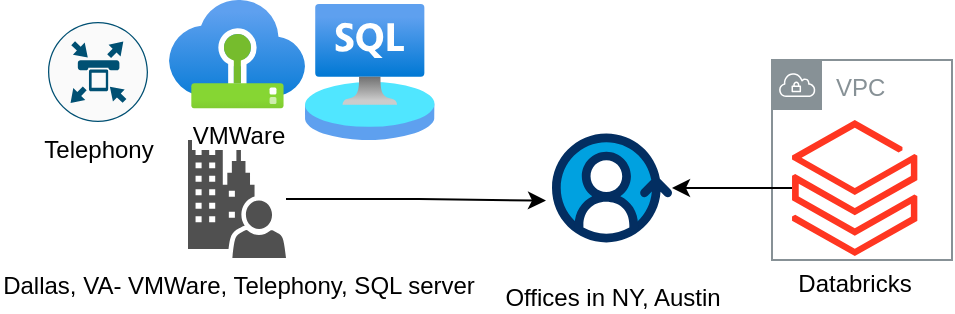 <mxfile version="24.0.2" type="github">
  <diagram name="Page-1" id="Sqdr8RHEKjuYtyh0Mfol">
    <mxGraphModel dx="1372" dy="746" grid="1" gridSize="10" guides="1" tooltips="1" connect="1" arrows="1" fold="1" page="1" pageScale="1" pageWidth="850" pageHeight="1100" math="0" shadow="0">
      <root>
        <mxCell id="0" />
        <mxCell id="1" parent="0" />
        <mxCell id="zm_arQhhgEwM8a-IruTv-5" value="VPC" style="sketch=0;outlineConnect=0;gradientColor=none;html=1;whiteSpace=wrap;fontSize=12;fontStyle=0;shape=mxgraph.aws4.group;grIcon=mxgraph.aws4.group_vpc;strokeColor=#879196;fillColor=none;verticalAlign=top;align=left;spacingLeft=30;fontColor=#879196;dashed=0;" parent="1" vertex="1">
          <mxGeometry x="442" y="110" width="90" height="100" as="geometry" />
        </mxCell>
        <mxCell id="zm_arQhhgEwM8a-IruTv-1" value="Dallas, VA- VMWare, Telephony, SQL server" style="sketch=0;pointerEvents=1;shadow=0;dashed=0;html=1;strokeColor=none;fillColor=#505050;labelPosition=center;verticalLabelPosition=bottom;verticalAlign=top;outlineConnect=0;align=center;shape=mxgraph.office.users.on_premises_user;" parent="1" vertex="1">
          <mxGeometry x="150" y="150" width="49" height="59" as="geometry" />
        </mxCell>
        <mxCell id="YNO3Har5fAdHLnIE8vS0-4" value="" style="edgeStyle=orthogonalEdgeStyle;rounded=0;orthogonalLoop=1;jettySize=auto;html=1;" edge="1" parent="1" source="zm_arQhhgEwM8a-IruTv-3" target="zm_arQhhgEwM8a-IruTv-4">
          <mxGeometry relative="1" as="geometry" />
        </mxCell>
        <mxCell id="zm_arQhhgEwM8a-IruTv-3" value="Databricks" style="image;aspect=fixed;html=1;points=[];align=center;fontSize=12;image=img/lib/azure2/analytics/Azure_Databricks.svg;" parent="1" vertex="1">
          <mxGeometry x="452" y="140" width="62.8" height="68" as="geometry" />
        </mxCell>
        <mxCell id="zm_arQhhgEwM8a-IruTv-4" value="Offices in NY, Austin" style="verticalLabelPosition=bottom;aspect=fixed;html=1;shape=mxgraph.salesforce.customer_360;" parent="1" vertex="1">
          <mxGeometry x="332" y="146.7" width="60" height="54.6" as="geometry" />
        </mxCell>
        <mxCell id="zm_arQhhgEwM8a-IruTv-6" value="VMWare" style="image;aspect=fixed;html=1;points=[];align=center;fontSize=12;image=img/lib/azure2/azure_vmware_solution/AVS.svg;" parent="1" vertex="1">
          <mxGeometry x="140.5" y="80" width="68" height="54.2" as="geometry" />
        </mxCell>
        <mxCell id="zm_arQhhgEwM8a-IruTv-7" value="" style="image;aspect=fixed;html=1;points=[];align=center;fontSize=12;image=img/lib/azure2/other/Arc_SQL_Server.svg;" parent="1" vertex="1">
          <mxGeometry x="208.5" y="82" width="64.8" height="68" as="geometry" />
        </mxCell>
        <mxCell id="zm_arQhhgEwM8a-IruTv-8" style="edgeStyle=orthogonalEdgeStyle;rounded=0;orthogonalLoop=1;jettySize=auto;html=1;entryX=-0.05;entryY=0.616;entryDx=0;entryDy=0;entryPerimeter=0;" parent="1" source="zm_arQhhgEwM8a-IruTv-1" target="zm_arQhhgEwM8a-IruTv-4" edge="1">
          <mxGeometry relative="1" as="geometry" />
        </mxCell>
        <mxCell id="YNO3Har5fAdHLnIE8vS0-2" value="Telephony" style="sketch=0;points=[[0.5,0,0],[1,0.5,0],[0.5,1,0],[0,0.5,0],[0.145,0.145,0],[0.856,0.145,0],[0.855,0.856,0],[0.145,0.855,0]];verticalLabelPosition=bottom;html=1;verticalAlign=top;aspect=fixed;align=center;pointerEvents=1;shape=mxgraph.cisco19.rect;prIcon=ip_telephone_router;fillColor=#FAFAFA;strokeColor=#005073;" vertex="1" parent="1">
          <mxGeometry x="80" y="91" width="50" height="50" as="geometry" />
        </mxCell>
      </root>
    </mxGraphModel>
  </diagram>
</mxfile>
